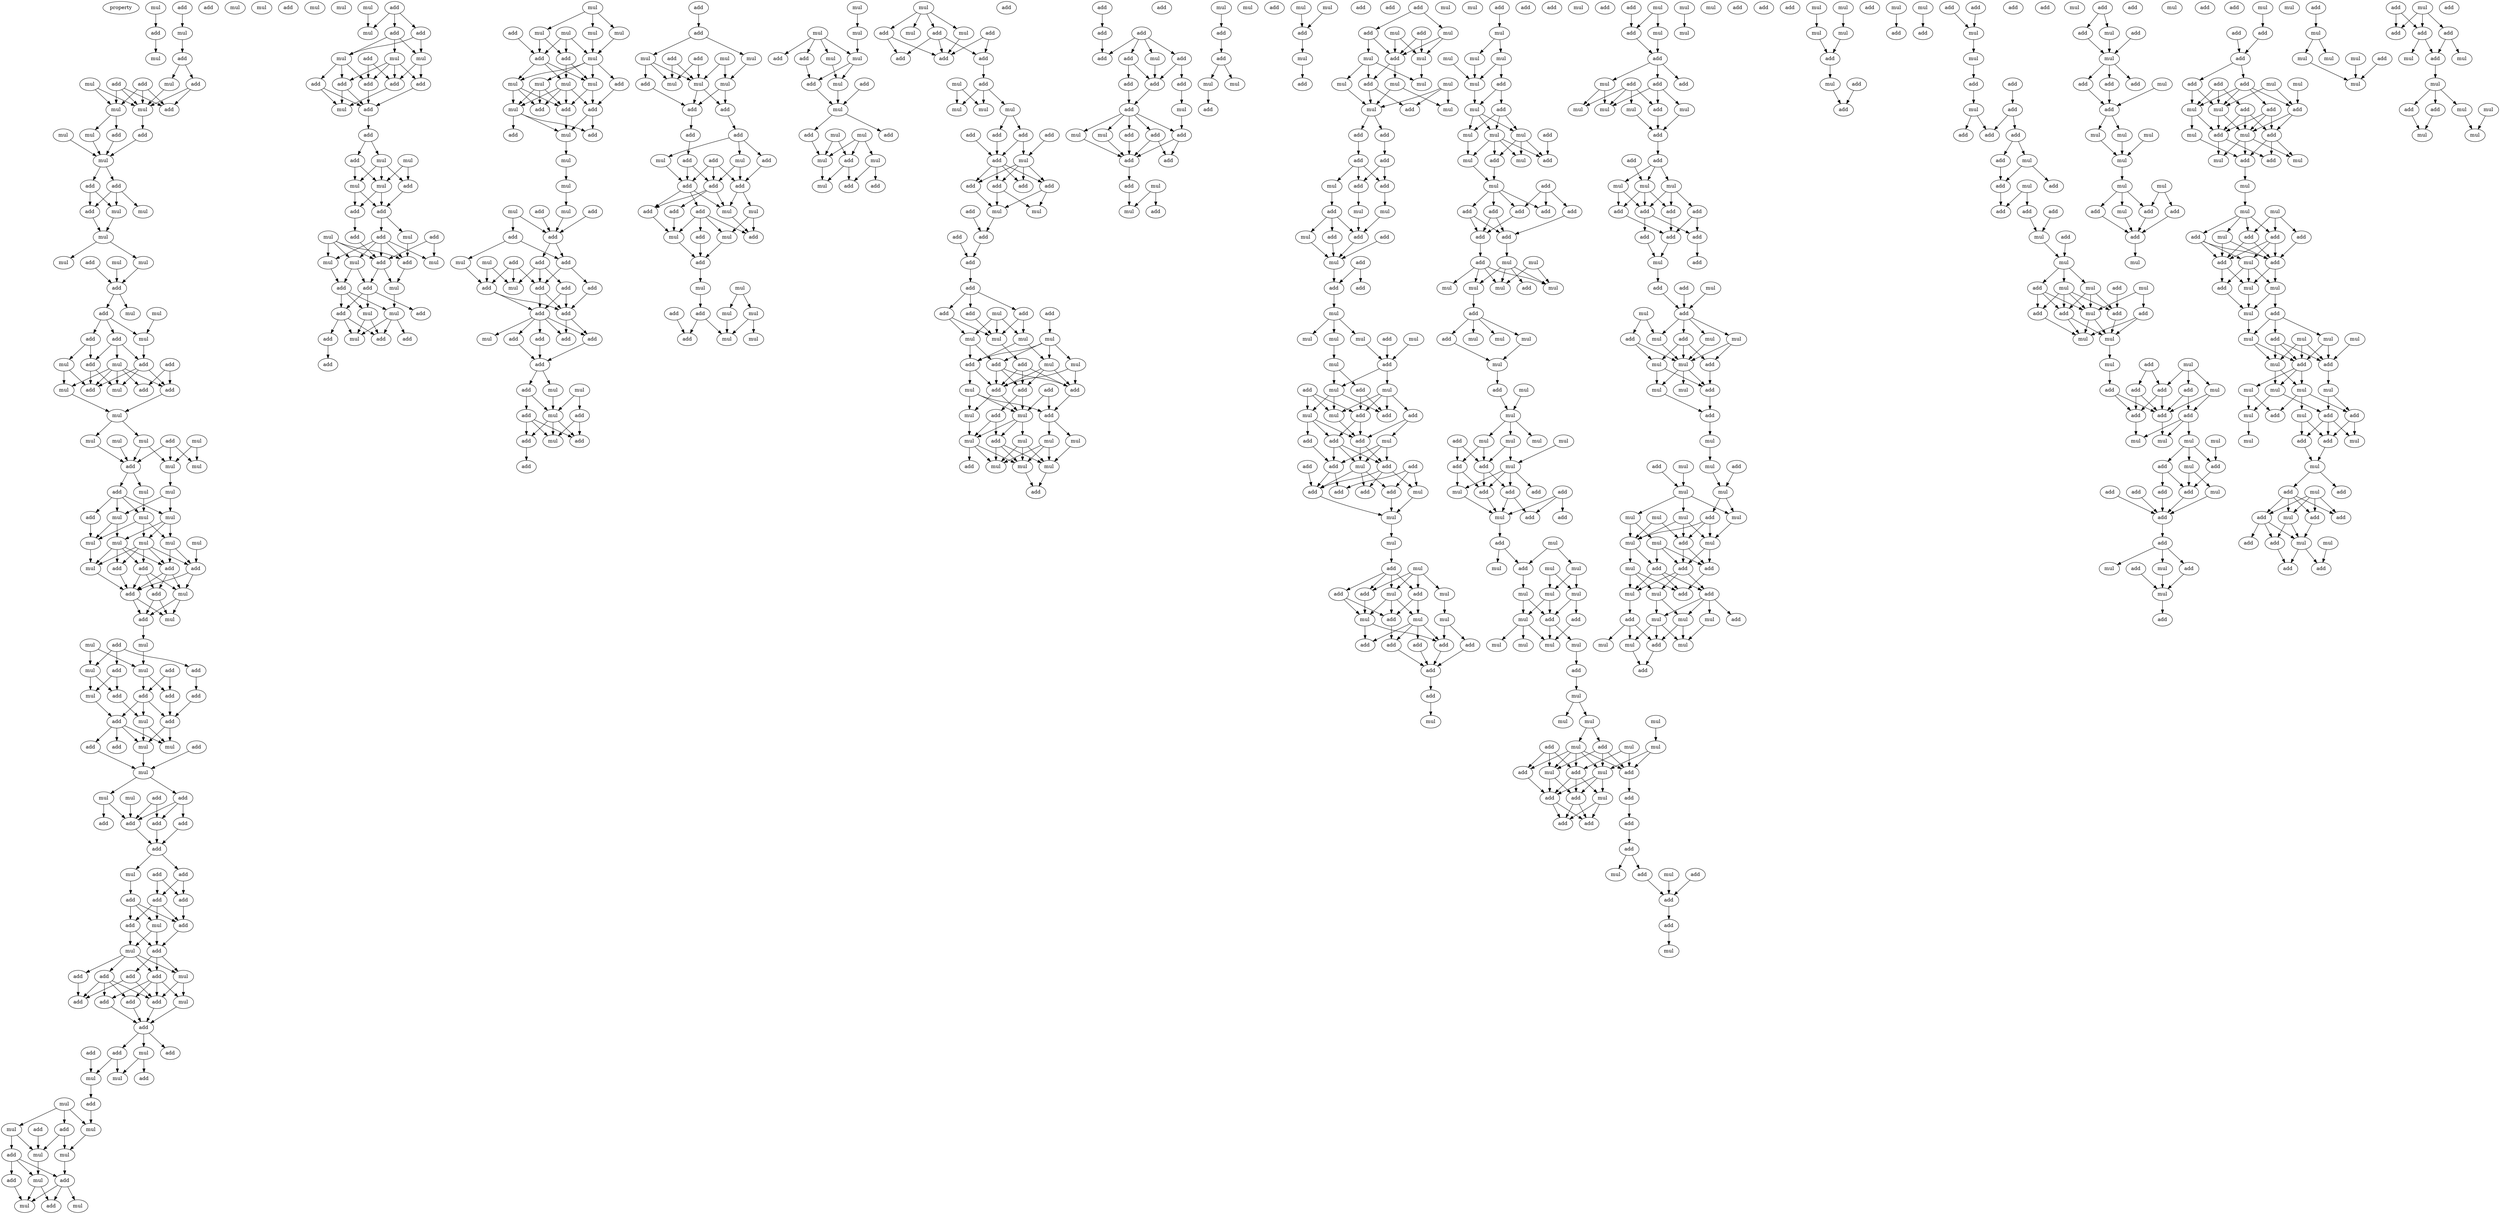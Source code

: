 digraph {
    node [fontcolor=black]
    property [mul=2,lf=1.4]
    0 [ label = mul ];
    1 [ label = add ];
    2 [ label = add ];
    3 [ label = add ];
    4 [ label = mul ];
    5 [ label = mul ];
    6 [ label = add ];
    7 [ label = mul ];
    8 [ label = add ];
    9 [ label = add ];
    10 [ label = mul ];
    11 [ label = add ];
    12 [ label = mul ];
    13 [ label = mul ];
    14 [ label = add ];
    15 [ label = mul ];
    16 [ label = mul ];
    17 [ label = mul ];
    18 [ label = add ];
    19 [ label = add ];
    20 [ label = mul ];
    21 [ label = add ];
    22 [ label = add ];
    23 [ label = mul ];
    24 [ label = mul ];
    25 [ label = add ];
    26 [ label = mul ];
    27 [ label = mul ];
    28 [ label = mul ];
    29 [ label = add ];
    30 [ label = add ];
    31 [ label = mul ];
    32 [ label = mul ];
    33 [ label = add ];
    34 [ label = mul ];
    35 [ label = mul ];
    36 [ label = add ];
    37 [ label = add ];
    38 [ label = mul ];
    39 [ label = add ];
    40 [ label = mul ];
    41 [ label = add ];
    42 [ label = add ];
    43 [ label = add ];
    44 [ label = mul ];
    45 [ label = mul ];
    46 [ label = add ];
    47 [ label = mul ];
    48 [ label = add ];
    49 [ label = add ];
    50 [ label = mul ];
    51 [ label = mul ];
    52 [ label = mul ];
    53 [ label = add ];
    54 [ label = mul ];
    55 [ label = mul ];
    56 [ label = mul ];
    57 [ label = mul ];
    58 [ label = add ];
    59 [ label = add ];
    60 [ label = mul ];
    61 [ label = mul ];
    62 [ label = mul ];
    63 [ label = mul ];
    64 [ label = add ];
    65 [ label = mul ];
    66 [ label = mul ];
    67 [ label = mul ];
    68 [ label = mul ];
    69 [ label = mul ];
    70 [ label = mul ];
    71 [ label = add ];
    72 [ label = add ];
    73 [ label = add ];
    74 [ label = mul ];
    75 [ label = add ];
    76 [ label = mul ];
    77 [ label = add ];
    78 [ label = add ];
    79 [ label = mul ];
    80 [ label = add ];
    81 [ label = mul ];
    82 [ label = mul ];
    83 [ label = add ];
    84 [ label = mul ];
    85 [ label = mul ];
    86 [ label = add ];
    87 [ label = add ];
    88 [ label = add ];
    89 [ label = add ];
    90 [ label = mul ];
    91 [ label = add ];
    92 [ label = add ];
    93 [ label = add ];
    94 [ label = add ];
    95 [ label = mul ];
    96 [ label = add ];
    97 [ label = add ];
    98 [ label = mul ];
    99 [ label = add ];
    100 [ label = add ];
    101 [ label = mul ];
    102 [ label = mul ];
    103 [ label = mul ];
    104 [ label = mul ];
    105 [ label = add ];
    106 [ label = add ];
    107 [ label = add ];
    108 [ label = add ];
    109 [ label = add ];
    110 [ label = add ];
    111 [ label = add ];
    112 [ label = mul ];
    113 [ label = add ];
    114 [ label = mul ];
    115 [ label = add ];
    116 [ label = add ];
    117 [ label = add ];
    118 [ label = add ];
    119 [ label = add ];
    120 [ label = mul ];
    121 [ label = add ];
    122 [ label = mul ];
    123 [ label = add ];
    124 [ label = add ];
    125 [ label = add ];
    126 [ label = add ];
    127 [ label = add ];
    128 [ label = mul ];
    129 [ label = add ];
    130 [ label = add ];
    131 [ label = mul ];
    132 [ label = add ];
    133 [ label = add ];
    134 [ label = add ];
    135 [ label = add ];
    136 [ label = add ];
    137 [ label = mul ];
    138 [ label = add ];
    139 [ label = mul ];
    140 [ label = add ];
    141 [ label = mul ];
    142 [ label = add ];
    143 [ label = mul ];
    144 [ label = mul ];
    145 [ label = add ];
    146 [ label = mul ];
    147 [ label = add ];
    148 [ label = mul ];
    149 [ label = add ];
    150 [ label = mul ];
    151 [ label = add ];
    152 [ label = add ];
    153 [ label = mul ];
    154 [ label = add ];
    155 [ label = mul ];
    156 [ label = mul ];
    157 [ label = mul ];
    158 [ label = mul ];
    159 [ label = add ];
    160 [ label = mul ];
    161 [ label = add ];
    162 [ label = add ];
    163 [ label = add ];
    164 [ label = mul ];
    165 [ label = mul ];
    166 [ label = mul ];
    167 [ label = add ];
    168 [ label = add ];
    169 [ label = add ];
    170 [ label = add ];
    171 [ label = add ];
    172 [ label = add ];
    173 [ label = mul ];
    174 [ label = add ];
    175 [ label = mul ];
    176 [ label = add ];
    177 [ label = mul ];
    178 [ label = mul ];
    179 [ label = add ];
    180 [ label = mul ];
    181 [ label = add ];
    182 [ label = add ];
    183 [ label = add ];
    184 [ label = add ];
    185 [ label = mul ];
    186 [ label = add ];
    187 [ label = mul ];
    188 [ label = add ];
    189 [ label = mul ];
    190 [ label = mul ];
    191 [ label = mul ];
    192 [ label = add ];
    193 [ label = add ];
    194 [ label = mul ];
    195 [ label = add ];
    196 [ label = mul ];
    197 [ label = mul ];
    198 [ label = add ];
    199 [ label = add ];
    200 [ label = add ];
    201 [ label = mul ];
    202 [ label = add ];
    203 [ label = add ];
    204 [ label = add ];
    205 [ label = mul ];
    206 [ label = mul ];
    207 [ label = mul ];
    208 [ label = mul ];
    209 [ label = add ];
    210 [ label = mul ];
    211 [ label = add ];
    212 [ label = add ];
    213 [ label = mul ];
    214 [ label = mul ];
    215 [ label = mul ];
    216 [ label = add ];
    217 [ label = mul ];
    218 [ label = mul ];
    219 [ label = mul ];
    220 [ label = add ];
    221 [ label = add ];
    222 [ label = add ];
    223 [ label = add ];
    224 [ label = mul ];
    225 [ label = add ];
    226 [ label = mul ];
    227 [ label = mul ];
    228 [ label = mul ];
    229 [ label = add ];
    230 [ label = add ];
    231 [ label = mul ];
    232 [ label = add ];
    233 [ label = add ];
    234 [ label = add ];
    235 [ label = add ];
    236 [ label = add ];
    237 [ label = mul ];
    238 [ label = mul ];
    239 [ label = add ];
    240 [ label = mul ];
    241 [ label = add ];
    242 [ label = add ];
    243 [ label = add ];
    244 [ label = add ];
    245 [ label = add ];
    246 [ label = add ];
    247 [ label = add ];
    248 [ label = add ];
    249 [ label = add ];
    250 [ label = mul ];
    251 [ label = add ];
    252 [ label = add ];
    253 [ label = mul ];
    254 [ label = mul ];
    255 [ label = add ];
    256 [ label = mul ];
    257 [ label = add ];
    258 [ label = add ];
    259 [ label = add ];
    260 [ label = mul ];
    261 [ label = add ];
    262 [ label = add ];
    263 [ label = add ];
    264 [ label = add ];
    265 [ label = mul ];
    266 [ label = add ];
    267 [ label = mul ];
    268 [ label = mul ];
    269 [ label = mul ];
    270 [ label = mul ];
    271 [ label = mul ];
    272 [ label = add ];
    273 [ label = add ];
    274 [ label = add ];
    275 [ label = add ];
    276 [ label = add ];
    277 [ label = add ];
    278 [ label = mul ];
    279 [ label = add ];
    280 [ label = add ];
    281 [ label = mul ];
    282 [ label = add ];
    283 [ label = add ];
    284 [ label = add ];
    285 [ label = add ];
    286 [ label = add ];
    287 [ label = mul ];
    288 [ label = add ];
    289 [ label = mul ];
    290 [ label = mul ];
    291 [ label = mul ];
    292 [ label = add ];
    293 [ label = add ];
    294 [ label = add ];
    295 [ label = mul ];
    296 [ label = mul ];
    297 [ label = mul ];
    298 [ label = add ];
    299 [ label = add ];
    300 [ label = mul ];
    301 [ label = add ];
    302 [ label = mul ];
    303 [ label = mul ];
    304 [ label = mul ];
    305 [ label = mul ];
    306 [ label = mul ];
    307 [ label = add ];
    308 [ label = mul ];
    309 [ label = mul ];
    310 [ label = add ];
    311 [ label = mul ];
    312 [ label = add ];
    313 [ label = add ];
    314 [ label = mul ];
    315 [ label = add ];
    316 [ label = mul ];
    317 [ label = add ];
    318 [ label = mul ];
    319 [ label = mul ];
    320 [ label = mul ];
    321 [ label = add ];
    322 [ label = mul ];
    323 [ label = add ];
    324 [ label = add ];
    325 [ label = mul ];
    326 [ label = mul ];
    327 [ label = add ];
    328 [ label = add ];
    329 [ label = add ];
    330 [ label = mul ];
    331 [ label = add ];
    332 [ label = add ];
    333 [ label = add ];
    334 [ label = add ];
    335 [ label = mul ];
    336 [ label = mul ];
    337 [ label = mul ];
    338 [ label = mul ];
    339 [ label = add ];
    340 [ label = add ];
    341 [ label = add ];
    342 [ label = add ];
    343 [ label = add ];
    344 [ label = mul ];
    345 [ label = add ];
    346 [ label = add ];
    347 [ label = add ];
    348 [ label = add ];
    349 [ label = add ];
    350 [ label = mul ];
    351 [ label = add ];
    352 [ label = mul ];
    353 [ label = add ];
    354 [ label = add ];
    355 [ label = add ];
    356 [ label = add ];
    357 [ label = add ];
    358 [ label = add ];
    359 [ label = add ];
    360 [ label = add ];
    361 [ label = mul ];
    362 [ label = mul ];
    363 [ label = mul ];
    364 [ label = mul ];
    365 [ label = mul ];
    366 [ label = add ];
    367 [ label = mul ];
    368 [ label = mul ];
    369 [ label = add ];
    370 [ label = add ];
    371 [ label = add ];
    372 [ label = add ];
    373 [ label = add ];
    374 [ label = mul ];
    375 [ label = add ];
    376 [ label = add ];
    377 [ label = mul ];
    378 [ label = add ];
    379 [ label = mul ];
    380 [ label = mul ];
    381 [ label = add ];
    382 [ label = mul ];
    383 [ label = mul ];
    384 [ label = mul ];
    385 [ label = add ];
    386 [ label = mul ];
    387 [ label = mul ];
    388 [ label = mul ];
    389 [ label = add ];
    390 [ label = add ];
    391 [ label = add ];
    392 [ label = add ];
    393 [ label = mul ];
    394 [ label = add ];
    395 [ label = add ];
    396 [ label = add ];
    397 [ label = add ];
    398 [ label = add ];
    399 [ label = add ];
    400 [ label = mul ];
    401 [ label = add ];
    402 [ label = mul ];
    403 [ label = mul ];
    404 [ label = add ];
    405 [ label = add ];
    406 [ label = add ];
    407 [ label = add ];
    408 [ label = add ];
    409 [ label = mul ];
    410 [ label = add ];
    411 [ label = add ];
    412 [ label = add ];
    413 [ label = mul ];
    414 [ label = mul ];
    415 [ label = mul ];
    416 [ label = add ];
    417 [ label = add ];
    418 [ label = mul ];
    419 [ label = mul ];
    420 [ label = add ];
    421 [ label = add ];
    422 [ label = mul ];
    423 [ label = add ];
    424 [ label = mul ];
    425 [ label = add ];
    426 [ label = add ];
    427 [ label = mul ];
    428 [ label = add ];
    429 [ label = add ];
    430 [ label = mul ];
    431 [ label = add ];
    432 [ label = mul ];
    433 [ label = add ];
    434 [ label = mul ];
    435 [ label = mul ];
    436 [ label = add ];
    437 [ label = mul ];
    438 [ label = add ];
    439 [ label = mul ];
    440 [ label = mul ];
    441 [ label = mul ];
    442 [ label = mul ];
    443 [ label = add ];
    444 [ label = mul ];
    445 [ label = mul ];
    446 [ label = add ];
    447 [ label = add ];
    448 [ label = add ];
    449 [ label = add ];
    450 [ label = mul ];
    451 [ label = mul ];
    452 [ label = add ];
    453 [ label = add ];
    454 [ label = add ];
    455 [ label = mul ];
    456 [ label = mul ];
    457 [ label = add ];
    458 [ label = add ];
    459 [ label = mul ];
    460 [ label = add ];
    461 [ label = mul ];
    462 [ label = add ];
    463 [ label = add ];
    464 [ label = add ];
    465 [ label = mul ];
    466 [ label = mul ];
    467 [ label = mul ];
    468 [ label = mul ];
    469 [ label = add ];
    470 [ label = mul ];
    471 [ label = mul ];
    472 [ label = add ];
    473 [ label = mul ];
    474 [ label = add ];
    475 [ label = mul ];
    476 [ label = add ];
    477 [ label = mul ];
    478 [ label = add ];
    479 [ label = add ];
    480 [ label = add ];
    481 [ label = mul ];
    482 [ label = mul ];
    483 [ label = add ];
    484 [ label = add ];
    485 [ label = add ];
    486 [ label = add ];
    487 [ label = add ];
    488 [ label = mul ];
    489 [ label = add ];
    490 [ label = add ];
    491 [ label = add ];
    492 [ label = mul ];
    493 [ label = add ];
    494 [ label = add ];
    495 [ label = add ];
    496 [ label = mul ];
    497 [ label = mul ];
    498 [ label = mul ];
    499 [ label = add ];
    500 [ label = add ];
    501 [ label = mul ];
    502 [ label = add ];
    503 [ label = mul ];
    504 [ label = add ];
    505 [ label = mul ];
    506 [ label = mul ];
    507 [ label = mul ];
    508 [ label = add ];
    509 [ label = add ];
    510 [ label = add ];
    511 [ label = add ];
    512 [ label = add ];
    513 [ label = add ];
    514 [ label = add ];
    515 [ label = add ];
    516 [ label = add ];
    517 [ label = mul ];
    518 [ label = mul ];
    519 [ label = add ];
    520 [ label = mul ];
    521 [ label = mul ];
    522 [ label = mul ];
    523 [ label = mul ];
    524 [ label = add ];
    525 [ label = mul ];
    526 [ label = add ];
    527 [ label = mul ];
    528 [ label = add ];
    529 [ label = mul ];
    530 [ label = mul ];
    531 [ label = add ];
    532 [ label = mul ];
    533 [ label = add ];
    534 [ label = add ];
    535 [ label = mul ];
    536 [ label = mul ];
    537 [ label = add ];
    538 [ label = add ];
    539 [ label = add ];
    540 [ label = add ];
    541 [ label = add ];
    542 [ label = add ];
    543 [ label = add ];
    544 [ label = add ];
    545 [ label = mul ];
    546 [ label = add ];
    547 [ label = mul ];
    548 [ label = add ];
    549 [ label = mul ];
    550 [ label = mul ];
    551 [ label = mul ];
    552 [ label = mul ];
    553 [ label = add ];
    554 [ label = add ];
    555 [ label = mul ];
    556 [ label = mul ];
    557 [ label = mul ];
    558 [ label = mul ];
    559 [ label = mul ];
    560 [ label = add ];
    561 [ label = mul ];
    562 [ label = add ];
    563 [ label = mul ];
    564 [ label = add ];
    565 [ label = mul ];
    566 [ label = mul ];
    567 [ label = mul ];
    568 [ label = mul ];
    569 [ label = add ];
    570 [ label = mul ];
    571 [ label = add ];
    572 [ label = add ];
    573 [ label = add ];
    574 [ label = add ];
    575 [ label = mul ];
    576 [ label = add ];
    577 [ label = add ];
    578 [ label = add ];
    579 [ label = mul ];
    580 [ label = mul ];
    581 [ label = add ];
    582 [ label = add ];
    583 [ label = mul ];
    584 [ label = mul ];
    585 [ label = mul ];
    586 [ label = mul ];
    587 [ label = mul ];
    588 [ label = mul ];
    589 [ label = add ];
    590 [ label = mul ];
    591 [ label = add ];
    592 [ label = mul ];
    593 [ label = mul ];
    594 [ label = mul ];
    595 [ label = mul ];
    596 [ label = add ];
    597 [ label = mul ];
    598 [ label = mul ];
    599 [ label = mul ];
    600 [ label = mul ];
    601 [ label = add ];
    602 [ label = mul ];
    603 [ label = mul ];
    604 [ label = add ];
    605 [ label = mul ];
    606 [ label = add ];
    607 [ label = add ];
    608 [ label = mul ];
    609 [ label = mul ];
    610 [ label = add ];
    611 [ label = add ];
    612 [ label = add ];
    613 [ label = add ];
    614 [ label = mul ];
    615 [ label = add ];
    616 [ label = add ];
    617 [ label = add ];
    618 [ label = add ];
    619 [ label = mul ];
    620 [ label = mul ];
    621 [ label = add ];
    622 [ label = add ];
    623 [ label = add ];
    624 [ label = add ];
    625 [ label = add ];
    626 [ label = mul ];
    627 [ label = mul ];
    628 [ label = mul ];
    629 [ label = mul ];
    630 [ label = add ];
    631 [ label = mul ];
    632 [ label = mul ];
    633 [ label = add ];
    634 [ label = mul ];
    635 [ label = add ];
    636 [ label = add ];
    637 [ label = add ];
    638 [ label = mul ];
    639 [ label = mul ];
    640 [ label = mul ];
    641 [ label = add ];
    642 [ label = mul ];
    643 [ label = add ];
    644 [ label = add ];
    645 [ label = add ];
    646 [ label = add ];
    647 [ label = mul ];
    648 [ label = mul ];
    649 [ label = mul ];
    650 [ label = add ];
    651 [ label = add ];
    652 [ label = add ];
    653 [ label = add ];
    654 [ label = add ];
    655 [ label = add ];
    656 [ label = add ];
    657 [ label = add ];
    658 [ label = add ];
    659 [ label = mul ];
    660 [ label = add ];
    661 [ label = add ];
    662 [ label = mul ];
    663 [ label = add ];
    664 [ label = mul ];
    665 [ label = mul ];
    666 [ label = mul ];
    667 [ label = add ];
    668 [ label = mul ];
    669 [ label = add ];
    670 [ label = mul ];
    671 [ label = add ];
    672 [ label = mul ];
    673 [ label = add ];
    674 [ label = mul ];
    675 [ label = mul ];
    676 [ label = add ];
    677 [ label = mul ];
    678 [ label = add ];
    679 [ label = mul ];
    680 [ label = add ];
    681 [ label = add ];
    682 [ label = mul ];
    683 [ label = mul ];
    684 [ label = mul ];
    685 [ label = mul ];
    686 [ label = mul ];
    687 [ label = add ];
    688 [ label = mul ];
    689 [ label = mul ];
    690 [ label = mul ];
    691 [ label = mul ];
    692 [ label = mul ];
    693 [ label = add ];
    694 [ label = mul ];
    695 [ label = add ];
    696 [ label = add ];
    697 [ label = add ];
    698 [ label = add ];
    699 [ label = mul ];
    700 [ label = add ];
    701 [ label = mul ];
    702 [ label = mul ];
    703 [ label = mul ];
    704 [ label = mul ];
    705 [ label = add ];
    706 [ label = add ];
    707 [ label = mul ];
    708 [ label = add ];
    709 [ label = mul ];
    710 [ label = mul ];
    711 [ label = add ];
    712 [ label = mul ];
    713 [ label = mul ];
    714 [ label = mul ];
    715 [ label = add ];
    716 [ label = mul ];
    717 [ label = add ];
    718 [ label = mul ];
    719 [ label = mul ];
    720 [ label = add ];
    721 [ label = add ];
    722 [ label = add ];
    723 [ label = mul ];
    724 [ label = add ];
    725 [ label = add ];
    726 [ label = add ];
    727 [ label = mul ];
    728 [ label = mul ];
    729 [ label = add ];
    730 [ label = add ];
    731 [ label = mul ];
    732 [ label = add ];
    733 [ label = add ];
    734 [ label = add ];
    735 [ label = add ];
    736 [ label = add ];
    737 [ label = add ];
    738 [ label = mul ];
    739 [ label = add ];
    740 [ label = mul ];
    741 [ label = add ];
    742 [ label = add ];
    743 [ label = add ];
    744 [ label = add ];
    745 [ label = mul ];
    746 [ label = add ];
    747 [ label = mul ];
    748 [ label = add ];
    749 [ label = add ];
    750 [ label = mul ];
    751 [ label = mul ];
    752 [ label = mul ];
    753 [ label = add ];
    754 [ label = add ];
    755 [ label = mul ];
    756 [ label = add ];
    757 [ label = add ];
    758 [ label = mul ];
    759 [ label = mul ];
    760 [ label = mul ];
    761 [ label = add ];
    762 [ label = mul ];
    763 [ label = add ];
    764 [ label = add ];
    765 [ label = mul ];
    766 [ label = add ];
    767 [ label = add ];
    768 [ label = add ];
    769 [ label = add ];
    770 [ label = add ];
    771 [ label = mul ];
    772 [ label = mul ];
    773 [ label = mul ];
    774 [ label = add ];
    775 [ label = mul ];
    776 [ label = add ];
    777 [ label = mul ];
    778 [ label = add ];
    779 [ label = add ];
    780 [ label = add ];
    781 [ label = add ];
    782 [ label = mul ];
    783 [ label = add ];
    784 [ label = add ];
    785 [ label = add ];
    786 [ label = mul ];
    787 [ label = add ];
    788 [ label = add ];
    789 [ label = mul ];
    790 [ label = mul ];
    791 [ label = mul ];
    792 [ label = add ];
    793 [ label = add ];
    794 [ label = add ];
    795 [ label = mul ];
    796 [ label = add ];
    797 [ label = mul ];
    798 [ label = add ];
    799 [ label = mul ];
    800 [ label = add ];
    801 [ label = add ];
    802 [ label = add ];
    803 [ label = mul ];
    804 [ label = mul ];
    805 [ label = mul ];
    806 [ label = mul ];
    807 [ label = mul ];
    808 [ label = mul ];
    809 [ label = add ];
    810 [ label = add ];
    811 [ label = add ];
    812 [ label = mul ];
    813 [ label = add ];
    814 [ label = add ];
    815 [ label = mul ];
    816 [ label = mul ];
    817 [ label = add ];
    818 [ label = add ];
    819 [ label = mul ];
    820 [ label = add ];
    821 [ label = mul ];
    822 [ label = add ];
    823 [ label = add ];
    824 [ label = add ];
    825 [ label = mul ];
    826 [ label = add ];
    827 [ label = mul ];
    828 [ label = add ];
    829 [ label = add ];
    830 [ label = mul ];
    831 [ label = mul ];
    832 [ label = add ];
    833 [ label = add ];
    834 [ label = mul ];
    835 [ label = add ];
    836 [ label = add ];
    837 [ label = mul ];
    838 [ label = mul ];
    839 [ label = add ];
    840 [ label = add ];
    841 [ label = mul ];
    842 [ label = mul ];
    843 [ label = mul ];
    844 [ label = mul ];
    845 [ label = mul ];
    846 [ label = add ];
    847 [ label = add ];
    848 [ label = add ];
    849 [ label = add ];
    850 [ label = add ];
    851 [ label = mul ];
    852 [ label = add ];
    853 [ label = mul ];
    854 [ label = add ];
    855 [ label = mul ];
    856 [ label = add ];
    857 [ label = mul ];
    858 [ label = mul ];
    859 [ label = mul ];
    860 [ label = add ];
    861 [ label = mul ];
    862 [ label = mul ];
    863 [ label = add ];
    864 [ label = add ];
    865 [ label = mul ];
    866 [ label = mul ];
    867 [ label = mul ];
    868 [ label = mul ];
    869 [ label = mul ];
    870 [ label = mul ];
    871 [ label = add ];
    872 [ label = mul ];
    873 [ label = add ];
    874 [ label = add ];
    875 [ label = add ];
    876 [ label = mul ];
    877 [ label = mul ];
    878 [ label = add ];
    879 [ label = mul ];
    880 [ label = add ];
    881 [ label = add ];
    882 [ label = mul ];
    883 [ label = add ];
    884 [ label = add ];
    885 [ label = add ];
    886 [ label = mul ];
    887 [ label = mul ];
    888 [ label = add ];
    889 [ label = add ];
    890 [ label = mul ];
    891 [ label = add ];
    892 [ label = add ];
    893 [ label = add ];
    894 [ label = mul ];
    895 [ label = mul ];
    896 [ label = mul ];
    897 [ label = mul ];
    898 [ label = add ];
    899 [ label = mul ];
    900 [ label = add ];
    901 [ label = mul ];
    902 [ label = add ];
    903 [ label = add ];
    904 [ label = add ];
    905 [ label = add ];
    906 [ label = add ];
    907 [ label = mul ];
    908 [ label = mul ];
    909 [ label = mul ];
    910 [ label = mul ];
    911 [ label = add ];
    912 [ label = add ];
    913 [ label = mul ];
    914 [ label = mul ];
    915 [ label = mul ];
    0 -> 2 [ name = 0 ];
    1 -> 4 [ name = 1 ];
    2 -> 5 [ name = 2 ];
    4 -> 6 [ name = 3 ];
    6 -> 7 [ name = 4 ];
    6 -> 8 [ name = 5 ];
    7 -> 13 [ name = 6 ];
    8 -> 13 [ name = 7 ];
    8 -> 14 [ name = 8 ];
    9 -> 12 [ name = 9 ];
    9 -> 13 [ name = 10 ];
    9 -> 14 [ name = 11 ];
    10 -> 12 [ name = 12 ];
    10 -> 13 [ name = 13 ];
    11 -> 12 [ name = 14 ];
    11 -> 13 [ name = 15 ];
    11 -> 14 [ name = 16 ];
    12 -> 16 [ name = 17 ];
    12 -> 19 [ name = 18 ];
    13 -> 18 [ name = 19 ];
    15 -> 20 [ name = 20 ];
    16 -> 20 [ name = 21 ];
    18 -> 20 [ name = 22 ];
    19 -> 20 [ name = 23 ];
    20 -> 21 [ name = 24 ];
    20 -> 22 [ name = 25 ];
    21 -> 24 [ name = 26 ];
    21 -> 25 [ name = 27 ];
    21 -> 26 [ name = 28 ];
    22 -> 24 [ name = 29 ];
    22 -> 25 [ name = 30 ];
    24 -> 27 [ name = 31 ];
    25 -> 27 [ name = 32 ];
    27 -> 28 [ name = 33 ];
    27 -> 32 [ name = 34 ];
    30 -> 33 [ name = 35 ];
    31 -> 33 [ name = 36 ];
    32 -> 33 [ name = 37 ];
    33 -> 35 [ name = 38 ];
    33 -> 36 [ name = 39 ];
    34 -> 38 [ name = 40 ];
    36 -> 37 [ name = 41 ];
    36 -> 38 [ name = 42 ];
    36 -> 39 [ name = 43 ];
    37 -> 40 [ name = 44 ];
    37 -> 43 [ name = 45 ];
    38 -> 41 [ name = 46 ];
    39 -> 41 [ name = 47 ];
    39 -> 43 [ name = 48 ];
    39 -> 44 [ name = 49 ];
    40 -> 45 [ name = 50 ];
    40 -> 46 [ name = 51 ];
    41 -> 46 [ name = 52 ];
    41 -> 47 [ name = 53 ];
    41 -> 48 [ name = 54 ];
    42 -> 48 [ name = 55 ];
    42 -> 49 [ name = 56 ];
    43 -> 46 [ name = 57 ];
    43 -> 47 [ name = 58 ];
    44 -> 45 [ name = 59 ];
    44 -> 46 [ name = 60 ];
    44 -> 47 [ name = 61 ];
    44 -> 48 [ name = 62 ];
    44 -> 49 [ name = 63 ];
    45 -> 50 [ name = 64 ];
    48 -> 50 [ name = 65 ];
    50 -> 51 [ name = 66 ];
    50 -> 54 [ name = 67 ];
    51 -> 58 [ name = 68 ];
    52 -> 56 [ name = 69 ];
    52 -> 57 [ name = 70 ];
    53 -> 56 [ name = 71 ];
    53 -> 57 [ name = 72 ];
    53 -> 58 [ name = 73 ];
    54 -> 57 [ name = 74 ];
    54 -> 58 [ name = 75 ];
    55 -> 58 [ name = 76 ];
    57 -> 61 [ name = 77 ];
    58 -> 59 [ name = 78 ];
    58 -> 60 [ name = 79 ];
    59 -> 62 [ name = 80 ];
    59 -> 63 [ name = 81 ];
    59 -> 64 [ name = 82 ];
    59 -> 65 [ name = 83 ];
    60 -> 63 [ name = 84 ];
    61 -> 62 [ name = 85 ];
    61 -> 65 [ name = 86 ];
    62 -> 66 [ name = 87 ];
    62 -> 69 [ name = 88 ];
    63 -> 66 [ name = 89 ];
    63 -> 68 [ name = 90 ];
    63 -> 70 [ name = 91 ];
    64 -> 66 [ name = 92 ];
    65 -> 68 [ name = 93 ];
    65 -> 69 [ name = 94 ];
    65 -> 70 [ name = 95 ];
    66 -> 74 [ name = 96 ];
    67 -> 75 [ name = 97 ];
    68 -> 71 [ name = 98 ];
    68 -> 72 [ name = 99 ];
    68 -> 73 [ name = 100 ];
    68 -> 74 [ name = 101 ];
    68 -> 75 [ name = 102 ];
    69 -> 71 [ name = 103 ];
    69 -> 72 [ name = 104 ];
    69 -> 73 [ name = 105 ];
    69 -> 74 [ name = 106 ];
    70 -> 73 [ name = 107 ];
    70 -> 75 [ name = 108 ];
    71 -> 76 [ name = 109 ];
    71 -> 77 [ name = 110 ];
    71 -> 78 [ name = 111 ];
    72 -> 77 [ name = 112 ];
    73 -> 76 [ name = 113 ];
    73 -> 77 [ name = 114 ];
    73 -> 78 [ name = 115 ];
    74 -> 77 [ name = 116 ];
    75 -> 76 [ name = 117 ];
    75 -> 77 [ name = 118 ];
    76 -> 79 [ name = 119 ];
    76 -> 80 [ name = 120 ];
    77 -> 79 [ name = 121 ];
    77 -> 80 [ name = 122 ];
    78 -> 79 [ name = 123 ];
    78 -> 80 [ name = 124 ];
    80 -> 82 [ name = 125 ];
    81 -> 84 [ name = 126 ];
    81 -> 85 [ name = 127 ];
    82 -> 85 [ name = 128 ];
    83 -> 84 [ name = 129 ];
    83 -> 86 [ name = 130 ];
    83 -> 88 [ name = 131 ];
    84 -> 89 [ name = 132 ];
    84 -> 90 [ name = 133 ];
    85 -> 92 [ name = 134 ];
    85 -> 93 [ name = 135 ];
    86 -> 91 [ name = 136 ];
    87 -> 92 [ name = 137 ];
    87 -> 93 [ name = 138 ];
    88 -> 89 [ name = 139 ];
    88 -> 90 [ name = 140 ];
    89 -> 95 [ name = 141 ];
    90 -> 94 [ name = 142 ];
    91 -> 96 [ name = 143 ];
    92 -> 94 [ name = 144 ];
    92 -> 95 [ name = 145 ];
    92 -> 96 [ name = 146 ];
    93 -> 96 [ name = 147 ];
    94 -> 97 [ name = 148 ];
    94 -> 98 [ name = 149 ];
    94 -> 99 [ name = 150 ];
    94 -> 101 [ name = 151 ];
    95 -> 98 [ name = 152 ];
    95 -> 101 [ name = 153 ];
    96 -> 98 [ name = 154 ];
    96 -> 101 [ name = 155 ];
    97 -> 102 [ name = 156 ];
    100 -> 102 [ name = 157 ];
    101 -> 102 [ name = 158 ];
    102 -> 104 [ name = 159 ];
    102 -> 106 [ name = 160 ];
    103 -> 109 [ name = 161 ];
    104 -> 107 [ name = 162 ];
    104 -> 109 [ name = 163 ];
    105 -> 109 [ name = 164 ];
    105 -> 110 [ name = 165 ];
    106 -> 108 [ name = 166 ];
    106 -> 109 [ name = 167 ];
    106 -> 110 [ name = 168 ];
    108 -> 111 [ name = 169 ];
    109 -> 111 [ name = 170 ];
    110 -> 111 [ name = 171 ];
    111 -> 112 [ name = 172 ];
    111 -> 113 [ name = 173 ];
    112 -> 118 [ name = 174 ];
    113 -> 116 [ name = 175 ];
    113 -> 117 [ name = 176 ];
    115 -> 116 [ name = 177 ];
    115 -> 117 [ name = 178 ];
    116 -> 119 [ name = 179 ];
    117 -> 119 [ name = 180 ];
    117 -> 120 [ name = 181 ];
    117 -> 121 [ name = 182 ];
    118 -> 119 [ name = 183 ];
    118 -> 120 [ name = 184 ];
    118 -> 121 [ name = 185 ];
    119 -> 123 [ name = 186 ];
    120 -> 122 [ name = 187 ];
    120 -> 123 [ name = 188 ];
    121 -> 122 [ name = 189 ];
    121 -> 123 [ name = 190 ];
    122 -> 125 [ name = 191 ];
    122 -> 126 [ name = 192 ];
    122 -> 127 [ name = 193 ];
    122 -> 128 [ name = 194 ];
    123 -> 124 [ name = 195 ];
    123 -> 125 [ name = 196 ];
    123 -> 128 [ name = 197 ];
    124 -> 129 [ name = 198 ];
    124 -> 132 [ name = 199 ];
    125 -> 130 [ name = 200 ];
    125 -> 131 [ name = 201 ];
    125 -> 132 [ name = 202 ];
    125 -> 133 [ name = 203 ];
    126 -> 129 [ name = 204 ];
    127 -> 129 [ name = 205 ];
    127 -> 130 [ name = 206 ];
    127 -> 132 [ name = 207 ];
    127 -> 133 [ name = 208 ];
    128 -> 131 [ name = 209 ];
    128 -> 132 [ name = 210 ];
    130 -> 134 [ name = 211 ];
    131 -> 134 [ name = 212 ];
    132 -> 134 [ name = 213 ];
    133 -> 134 [ name = 214 ];
    134 -> 136 [ name = 215 ];
    134 -> 137 [ name = 216 ];
    134 -> 138 [ name = 217 ];
    135 -> 139 [ name = 218 ];
    136 -> 139 [ name = 219 ];
    136 -> 141 [ name = 220 ];
    137 -> 140 [ name = 221 ];
    137 -> 141 [ name = 222 ];
    139 -> 142 [ name = 223 ];
    142 -> 144 [ name = 224 ];
    143 -> 144 [ name = 225 ];
    143 -> 145 [ name = 226 ];
    143 -> 146 [ name = 227 ];
    144 -> 150 [ name = 228 ];
    145 -> 148 [ name = 229 ];
    145 -> 150 [ name = 230 ];
    146 -> 148 [ name = 231 ];
    146 -> 149 [ name = 232 ];
    147 -> 148 [ name = 233 ];
    148 -> 153 [ name = 234 ];
    149 -> 151 [ name = 235 ];
    149 -> 152 [ name = 236 ];
    149 -> 153 [ name = 237 ];
    150 -> 151 [ name = 238 ];
    151 -> 154 [ name = 239 ];
    151 -> 155 [ name = 240 ];
    151 -> 156 [ name = 241 ];
    152 -> 155 [ name = 242 ];
    153 -> 154 [ name = 243 ];
    153 -> 155 [ name = 244 ];
    158 -> 160 [ name = 245 ];
    159 -> 160 [ name = 246 ];
    159 -> 161 [ name = 247 ];
    159 -> 162 [ name = 248 ];
    161 -> 164 [ name = 249 ];
    161 -> 165 [ name = 250 ];
    161 -> 166 [ name = 251 ];
    162 -> 165 [ name = 252 ];
    162 -> 166 [ name = 253 ];
    163 -> 167 [ name = 254 ];
    163 -> 168 [ name = 255 ];
    164 -> 167 [ name = 256 ];
    164 -> 168 [ name = 257 ];
    164 -> 170 [ name = 258 ];
    164 -> 171 [ name = 259 ];
    165 -> 168 [ name = 260 ];
    165 -> 171 [ name = 261 ];
    166 -> 167 [ name = 262 ];
    166 -> 169 [ name = 263 ];
    166 -> 170 [ name = 264 ];
    167 -> 172 [ name = 265 ];
    168 -> 173 [ name = 266 ];
    169 -> 172 [ name = 267 ];
    169 -> 173 [ name = 268 ];
    170 -> 172 [ name = 269 ];
    170 -> 173 [ name = 270 ];
    171 -> 172 [ name = 271 ];
    172 -> 174 [ name = 272 ];
    174 -> 176 [ name = 273 ];
    174 -> 177 [ name = 274 ];
    175 -> 179 [ name = 275 ];
    175 -> 180 [ name = 276 ];
    176 -> 178 [ name = 277 ];
    176 -> 180 [ name = 278 ];
    177 -> 178 [ name = 279 ];
    177 -> 179 [ name = 280 ];
    177 -> 180 [ name = 281 ];
    178 -> 181 [ name = 282 ];
    178 -> 182 [ name = 283 ];
    179 -> 182 [ name = 284 ];
    180 -> 181 [ name = 285 ];
    180 -> 182 [ name = 286 ];
    181 -> 183 [ name = 287 ];
    182 -> 186 [ name = 288 ];
    182 -> 187 [ name = 289 ];
    183 -> 192 [ name = 290 ];
    184 -> 191 [ name = 291 ];
    184 -> 192 [ name = 292 ];
    185 -> 188 [ name = 293 ];
    185 -> 189 [ name = 294 ];
    185 -> 190 [ name = 295 ];
    185 -> 192 [ name = 296 ];
    186 -> 188 [ name = 297 ];
    186 -> 189 [ name = 298 ];
    186 -> 190 [ name = 299 ];
    186 -> 191 [ name = 300 ];
    186 -> 192 [ name = 301 ];
    187 -> 188 [ name = 302 ];
    188 -> 194 [ name = 303 ];
    189 -> 193 [ name = 304 ];
    189 -> 195 [ name = 305 ];
    190 -> 195 [ name = 306 ];
    192 -> 193 [ name = 307 ];
    192 -> 194 [ name = 308 ];
    193 -> 196 [ name = 309 ];
    193 -> 198 [ name = 310 ];
    193 -> 199 [ name = 311 ];
    194 -> 197 [ name = 312 ];
    195 -> 196 [ name = 313 ];
    195 -> 197 [ name = 314 ];
    195 -> 199 [ name = 315 ];
    196 -> 201 [ name = 316 ];
    196 -> 202 [ name = 317 ];
    197 -> 201 [ name = 318 ];
    197 -> 202 [ name = 319 ];
    197 -> 203 [ name = 320 ];
    199 -> 200 [ name = 321 ];
    199 -> 201 [ name = 322 ];
    199 -> 202 [ name = 323 ];
    200 -> 204 [ name = 324 ];
    205 -> 206 [ name = 325 ];
    205 -> 207 [ name = 326 ];
    205 -> 208 [ name = 327 ];
    206 -> 211 [ name = 328 ];
    206 -> 212 [ name = 329 ];
    207 -> 213 [ name = 330 ];
    208 -> 213 [ name = 331 ];
    209 -> 211 [ name = 332 ];
    210 -> 211 [ name = 333 ];
    210 -> 212 [ name = 334 ];
    210 -> 213 [ name = 335 ];
    211 -> 214 [ name = 336 ];
    211 -> 215 [ name = 337 ];
    211 -> 218 [ name = 338 ];
    212 -> 215 [ name = 339 ];
    212 -> 218 [ name = 340 ];
    213 -> 214 [ name = 341 ];
    213 -> 216 [ name = 342 ];
    213 -> 217 [ name = 343 ];
    213 -> 218 [ name = 344 ];
    214 -> 219 [ name = 345 ];
    214 -> 221 [ name = 346 ];
    214 -> 222 [ name = 347 ];
    215 -> 219 [ name = 348 ];
    215 -> 220 [ name = 349 ];
    215 -> 221 [ name = 350 ];
    215 -> 222 [ name = 351 ];
    216 -> 220 [ name = 352 ];
    217 -> 219 [ name = 353 ];
    217 -> 221 [ name = 354 ];
    217 -> 222 [ name = 355 ];
    218 -> 220 [ name = 356 ];
    218 -> 222 [ name = 357 ];
    219 -> 223 [ name = 358 ];
    219 -> 224 [ name = 359 ];
    219 -> 225 [ name = 360 ];
    220 -> 224 [ name = 361 ];
    220 -> 225 [ name = 362 ];
    222 -> 224 [ name = 363 ];
    224 -> 226 [ name = 364 ];
    226 -> 227 [ name = 365 ];
    227 -> 228 [ name = 366 ];
    228 -> 233 [ name = 367 ];
    229 -> 233 [ name = 368 ];
    230 -> 233 [ name = 369 ];
    231 -> 232 [ name = 370 ];
    231 -> 233 [ name = 371 ];
    232 -> 234 [ name = 372 ];
    232 -> 237 [ name = 373 ];
    233 -> 234 [ name = 374 ];
    233 -> 235 [ name = 375 ];
    234 -> 239 [ name = 376 ];
    234 -> 241 [ name = 377 ];
    235 -> 240 [ name = 378 ];
    235 -> 241 [ name = 379 ];
    235 -> 243 [ name = 380 ];
    236 -> 240 [ name = 381 ];
    236 -> 241 [ name = 382 ];
    236 -> 242 [ name = 383 ];
    237 -> 242 [ name = 384 ];
    238 -> 240 [ name = 385 ];
    238 -> 242 [ name = 386 ];
    239 -> 245 [ name = 387 ];
    241 -> 244 [ name = 388 ];
    241 -> 245 [ name = 389 ];
    242 -> 244 [ name = 390 ];
    242 -> 245 [ name = 391 ];
    243 -> 244 [ name = 392 ];
    243 -> 245 [ name = 393 ];
    244 -> 246 [ name = 394 ];
    244 -> 247 [ name = 395 ];
    244 -> 248 [ name = 396 ];
    244 -> 249 [ name = 397 ];
    244 -> 250 [ name = 398 ];
    245 -> 246 [ name = 399 ];
    245 -> 249 [ name = 400 ];
    246 -> 251 [ name = 401 ];
    247 -> 251 [ name = 402 ];
    248 -> 251 [ name = 403 ];
    251 -> 252 [ name = 404 ];
    251 -> 253 [ name = 405 ];
    252 -> 256 [ name = 406 ];
    252 -> 257 [ name = 407 ];
    253 -> 256 [ name = 408 ];
    254 -> 255 [ name = 409 ];
    254 -> 256 [ name = 410 ];
    255 -> 259 [ name = 411 ];
    255 -> 260 [ name = 412 ];
    256 -> 258 [ name = 413 ];
    256 -> 259 [ name = 414 ];
    256 -> 260 [ name = 415 ];
    257 -> 258 [ name = 416 ];
    257 -> 259 [ name = 417 ];
    257 -> 260 [ name = 418 ];
    258 -> 261 [ name = 419 ];
    262 -> 263 [ name = 420 ];
    263 -> 267 [ name = 421 ];
    263 -> 268 [ name = 422 ];
    264 -> 269 [ name = 423 ];
    264 -> 270 [ name = 424 ];
    265 -> 270 [ name = 425 ];
    265 -> 271 [ name = 426 ];
    266 -> 269 [ name = 427 ];
    266 -> 270 [ name = 428 ];
    267 -> 271 [ name = 429 ];
    268 -> 269 [ name = 430 ];
    268 -> 270 [ name = 431 ];
    268 -> 272 [ name = 432 ];
    270 -> 273 [ name = 433 ];
    270 -> 274 [ name = 434 ];
    271 -> 273 [ name = 435 ];
    271 -> 274 [ name = 436 ];
    272 -> 273 [ name = 437 ];
    273 -> 275 [ name = 438 ];
    274 -> 276 [ name = 439 ];
    275 -> 279 [ name = 440 ];
    276 -> 278 [ name = 441 ];
    276 -> 280 [ name = 442 ];
    276 -> 281 [ name = 443 ];
    277 -> 282 [ name = 444 ];
    277 -> 283 [ name = 445 ];
    277 -> 284 [ name = 446 ];
    278 -> 284 [ name = 447 ];
    279 -> 282 [ name = 448 ];
    279 -> 284 [ name = 449 ];
    280 -> 283 [ name = 450 ];
    281 -> 282 [ name = 451 ];
    281 -> 283 [ name = 452 ];
    282 -> 285 [ name = 453 ];
    282 -> 286 [ name = 454 ];
    282 -> 289 [ name = 455 ];
    283 -> 287 [ name = 456 ];
    283 -> 289 [ name = 457 ];
    284 -> 285 [ name = 458 ];
    284 -> 288 [ name = 459 ];
    284 -> 289 [ name = 460 ];
    285 -> 291 [ name = 461 ];
    286 -> 291 [ name = 462 ];
    287 -> 290 [ name = 463 ];
    287 -> 292 [ name = 464 ];
    288 -> 290 [ name = 465 ];
    288 -> 291 [ name = 466 ];
    288 -> 292 [ name = 467 ];
    288 -> 293 [ name = 468 ];
    289 -> 292 [ name = 469 ];
    290 -> 294 [ name = 470 ];
    291 -> 294 [ name = 471 ];
    293 -> 294 [ name = 472 ];
    294 -> 295 [ name = 473 ];
    295 -> 299 [ name = 474 ];
    296 -> 297 [ name = 475 ];
    296 -> 300 [ name = 476 ];
    297 -> 302 [ name = 477 ];
    297 -> 303 [ name = 478 ];
    298 -> 301 [ name = 479 ];
    299 -> 301 [ name = 480 ];
    299 -> 303 [ name = 481 ];
    300 -> 303 [ name = 482 ];
    304 -> 305 [ name = 483 ];
    305 -> 309 [ name = 484 ];
    306 -> 307 [ name = 485 ];
    306 -> 308 [ name = 486 ];
    306 -> 309 [ name = 487 ];
    306 -> 310 [ name = 488 ];
    307 -> 312 [ name = 489 ];
    308 -> 311 [ name = 490 ];
    309 -> 311 [ name = 491 ];
    309 -> 312 [ name = 492 ];
    311 -> 314 [ name = 493 ];
    312 -> 314 [ name = 494 ];
    313 -> 314 [ name = 495 ];
    314 -> 315 [ name = 496 ];
    314 -> 317 [ name = 497 ];
    315 -> 319 [ name = 498 ];
    316 -> 319 [ name = 499 ];
    316 -> 320 [ name = 500 ];
    316 -> 321 [ name = 501 ];
    318 -> 319 [ name = 502 ];
    318 -> 321 [ name = 503 ];
    319 -> 322 [ name = 504 ];
    320 -> 323 [ name = 505 ];
    320 -> 324 [ name = 506 ];
    321 -> 322 [ name = 507 ];
    321 -> 324 [ name = 508 ];
    325 -> 326 [ name = 509 ];
    325 -> 327 [ name = 510 ];
    325 -> 329 [ name = 511 ];
    325 -> 330 [ name = 512 ];
    327 -> 331 [ name = 513 ];
    327 -> 332 [ name = 514 ];
    327 -> 333 [ name = 515 ];
    328 -> 332 [ name = 516 ];
    328 -> 333 [ name = 517 ];
    329 -> 331 [ name = 518 ];
    329 -> 332 [ name = 519 ];
    330 -> 332 [ name = 520 ];
    333 -> 334 [ name = 521 ];
    334 -> 336 [ name = 522 ];
    334 -> 337 [ name = 523 ];
    334 -> 338 [ name = 524 ];
    335 -> 336 [ name = 525 ];
    335 -> 337 [ name = 526 ];
    338 -> 339 [ name = 527 ];
    338 -> 342 [ name = 528 ];
    339 -> 343 [ name = 529 ];
    339 -> 344 [ name = 530 ];
    340 -> 344 [ name = 531 ];
    341 -> 343 [ name = 532 ];
    342 -> 343 [ name = 533 ];
    343 -> 345 [ name = 534 ];
    343 -> 346 [ name = 535 ];
    343 -> 348 [ name = 536 ];
    343 -> 349 [ name = 537 ];
    344 -> 345 [ name = 538 ];
    344 -> 346 [ name = 539 ];
    344 -> 348 [ name = 540 ];
    344 -> 349 [ name = 541 ];
    345 -> 350 [ name = 542 ];
    348 -> 350 [ name = 543 ];
    348 -> 352 [ name = 544 ];
    349 -> 350 [ name = 545 ];
    349 -> 352 [ name = 546 ];
    350 -> 354 [ name = 547 ];
    351 -> 354 [ name = 548 ];
    353 -> 355 [ name = 549 ];
    354 -> 355 [ name = 550 ];
    355 -> 356 [ name = 551 ];
    356 -> 357 [ name = 552 ];
    356 -> 359 [ name = 553 ];
    356 -> 360 [ name = 554 ];
    357 -> 362 [ name = 555 ];
    357 -> 363 [ name = 556 ];
    358 -> 365 [ name = 557 ];
    359 -> 363 [ name = 558 ];
    360 -> 363 [ name = 559 ];
    360 -> 364 [ name = 560 ];
    361 -> 362 [ name = 561 ];
    361 -> 363 [ name = 562 ];
    361 -> 364 [ name = 563 ];
    362 -> 367 [ name = 564 ];
    362 -> 370 [ name = 565 ];
    363 -> 366 [ name = 566 ];
    364 -> 369 [ name = 567 ];
    364 -> 370 [ name = 568 ];
    365 -> 367 [ name = 569 ];
    365 -> 368 [ name = 570 ];
    365 -> 369 [ name = 571 ];
    365 -> 370 [ name = 572 ];
    366 -> 371 [ name = 573 ];
    366 -> 372 [ name = 574 ];
    366 -> 375 [ name = 575 ];
    367 -> 371 [ name = 576 ];
    367 -> 372 [ name = 577 ];
    367 -> 375 [ name = 578 ];
    368 -> 371 [ name = 579 ];
    368 -> 372 [ name = 580 ];
    369 -> 371 [ name = 581 ];
    369 -> 372 [ name = 582 ];
    369 -> 375 [ name = 583 ];
    370 -> 371 [ name = 584 ];
    370 -> 374 [ name = 585 ];
    371 -> 377 [ name = 586 ];
    371 -> 379 [ name = 587 ];
    372 -> 376 [ name = 588 ];
    373 -> 376 [ name = 589 ];
    373 -> 379 [ name = 590 ];
    374 -> 376 [ name = 591 ];
    374 -> 377 [ name = 592 ];
    374 -> 379 [ name = 593 ];
    375 -> 378 [ name = 594 ];
    375 -> 379 [ name = 595 ];
    376 -> 382 [ name = 596 ];
    376 -> 383 [ name = 597 ];
    377 -> 380 [ name = 598 ];
    378 -> 380 [ name = 599 ];
    378 -> 381 [ name = 600 ];
    379 -> 380 [ name = 601 ];
    379 -> 381 [ name = 602 ];
    379 -> 384 [ name = 603 ];
    380 -> 385 [ name = 604 ];
    380 -> 387 [ name = 605 ];
    380 -> 388 [ name = 606 ];
    381 -> 386 [ name = 607 ];
    381 -> 387 [ name = 608 ];
    381 -> 388 [ name = 609 ];
    382 -> 386 [ name = 610 ];
    383 -> 386 [ name = 611 ];
    383 -> 387 [ name = 612 ];
    383 -> 388 [ name = 613 ];
    384 -> 386 [ name = 614 ];
    384 -> 387 [ name = 615 ];
    384 -> 388 [ name = 616 ];
    386 -> 389 [ name = 617 ];
    387 -> 389 [ name = 618 ];
    390 -> 391 [ name = 619 ];
    391 -> 395 [ name = 620 ];
    392 -> 393 [ name = 621 ];
    392 -> 394 [ name = 622 ];
    392 -> 395 [ name = 623 ];
    392 -> 396 [ name = 624 ];
    393 -> 399 [ name = 625 ];
    394 -> 398 [ name = 626 ];
    394 -> 399 [ name = 627 ];
    396 -> 397 [ name = 628 ];
    396 -> 399 [ name = 629 ];
    397 -> 400 [ name = 630 ];
    398 -> 401 [ name = 631 ];
    399 -> 401 [ name = 632 ];
    400 -> 404 [ name = 633 ];
    401 -> 402 [ name = 634 ];
    401 -> 403 [ name = 635 ];
    401 -> 404 [ name = 636 ];
    401 -> 405 [ name = 637 ];
    401 -> 406 [ name = 638 ];
    402 -> 407 [ name = 639 ];
    403 -> 407 [ name = 640 ];
    404 -> 407 [ name = 641 ];
    404 -> 408 [ name = 642 ];
    405 -> 407 [ name = 643 ];
    405 -> 408 [ name = 644 ];
    406 -> 407 [ name = 645 ];
    407 -> 410 [ name = 646 ];
    409 -> 411 [ name = 647 ];
    409 -> 413 [ name = 648 ];
    410 -> 413 [ name = 649 ];
    414 -> 416 [ name = 650 ];
    416 -> 417 [ name = 651 ];
    417 -> 418 [ name = 652 ];
    417 -> 419 [ name = 653 ];
    418 -> 421 [ name = 654 ];
    422 -> 425 [ name = 655 ];
    424 -> 425 [ name = 656 ];
    425 -> 427 [ name = 657 ];
    427 -> 428 [ name = 658 ];
    429 -> 431 [ name = 659 ];
    429 -> 434 [ name = 660 ];
    430 -> 435 [ name = 661 ];
    430 -> 436 [ name = 662 ];
    431 -> 436 [ name = 663 ];
    431 -> 437 [ name = 664 ];
    433 -> 435 [ name = 665 ];
    433 -> 436 [ name = 666 ];
    434 -> 435 [ name = 667 ];
    434 -> 436 [ name = 668 ];
    435 -> 441 [ name = 669 ];
    436 -> 438 [ name = 670 ];
    436 -> 442 [ name = 671 ];
    437 -> 438 [ name = 672 ];
    437 -> 440 [ name = 673 ];
    437 -> 441 [ name = 674 ];
    438 -> 443 [ name = 675 ];
    438 -> 445 [ name = 676 ];
    439 -> 443 [ name = 677 ];
    439 -> 444 [ name = 678 ];
    439 -> 445 [ name = 679 ];
    440 -> 445 [ name = 680 ];
    442 -> 444 [ name = 681 ];
    442 -> 445 [ name = 682 ];
    445 -> 446 [ name = 683 ];
    445 -> 447 [ name = 684 ];
    446 -> 449 [ name = 685 ];
    447 -> 448 [ name = 686 ];
    448 -> 452 [ name = 687 ];
    448 -> 453 [ name = 688 ];
    449 -> 451 [ name = 689 ];
    449 -> 452 [ name = 690 ];
    449 -> 453 [ name = 691 ];
    451 -> 454 [ name = 692 ];
    452 -> 456 [ name = 693 ];
    453 -> 455 [ name = 694 ];
    454 -> 457 [ name = 695 ];
    454 -> 458 [ name = 696 ];
    454 -> 459 [ name = 697 ];
    455 -> 457 [ name = 698 ];
    456 -> 457 [ name = 699 ];
    457 -> 461 [ name = 700 ];
    458 -> 461 [ name = 701 ];
    459 -> 461 [ name = 702 ];
    460 -> 461 [ name = 703 ];
    461 -> 463 [ name = 704 ];
    462 -> 463 [ name = 705 ];
    462 -> 464 [ name = 706 ];
    463 -> 465 [ name = 707 ];
    465 -> 467 [ name = 708 ];
    465 -> 468 [ name = 709 ];
    465 -> 470 [ name = 710 ];
    466 -> 472 [ name = 711 ];
    467 -> 471 [ name = 712 ];
    468 -> 472 [ name = 713 ];
    469 -> 472 [ name = 714 ];
    471 -> 473 [ name = 715 ];
    471 -> 474 [ name = 716 ];
    472 -> 473 [ name = 717 ];
    472 -> 475 [ name = 718 ];
    473 -> 477 [ name = 719 ];
    473 -> 478 [ name = 720 ];
    473 -> 481 [ name = 721 ];
    474 -> 478 [ name = 722 ];
    474 -> 480 [ name = 723 ];
    475 -> 477 [ name = 724 ];
    475 -> 478 [ name = 725 ];
    475 -> 479 [ name = 726 ];
    475 -> 480 [ name = 727 ];
    476 -> 477 [ name = 728 ];
    476 -> 480 [ name = 729 ];
    476 -> 481 [ name = 730 ];
    477 -> 484 [ name = 731 ];
    479 -> 482 [ name = 732 ];
    479 -> 484 [ name = 733 ];
    480 -> 484 [ name = 734 ];
    480 -> 485 [ name = 735 ];
    481 -> 483 [ name = 736 ];
    481 -> 484 [ name = 737 ];
    481 -> 485 [ name = 738 ];
    482 -> 487 [ name = 739 ];
    482 -> 488 [ name = 740 ];
    482 -> 489 [ name = 741 ];
    483 -> 489 [ name = 742 ];
    484 -> 487 [ name = 743 ];
    484 -> 488 [ name = 744 ];
    485 -> 487 [ name = 745 ];
    485 -> 488 [ name = 746 ];
    485 -> 489 [ name = 747 ];
    486 -> 495 [ name = 748 ];
    487 -> 492 [ name = 749 ];
    487 -> 494 [ name = 750 ];
    487 -> 495 [ name = 751 ];
    488 -> 491 [ name = 752 ];
    488 -> 494 [ name = 753 ];
    488 -> 495 [ name = 754 ];
    489 -> 493 [ name = 755 ];
    489 -> 495 [ name = 756 ];
    490 -> 491 [ name = 757 ];
    490 -> 492 [ name = 758 ];
    490 -> 493 [ name = 759 ];
    491 -> 496 [ name = 760 ];
    492 -> 496 [ name = 761 ];
    495 -> 496 [ name = 762 ];
    496 -> 497 [ name = 763 ];
    497 -> 499 [ name = 764 ];
    498 -> 500 [ name = 765 ];
    498 -> 501 [ name = 766 ];
    498 -> 502 [ name = 767 ];
    498 -> 503 [ name = 768 ];
    499 -> 500 [ name = 769 ];
    499 -> 501 [ name = 770 ];
    499 -> 502 [ name = 771 ];
    499 -> 504 [ name = 772 ];
    500 -> 507 [ name = 773 ];
    500 -> 508 [ name = 774 ];
    501 -> 506 [ name = 775 ];
    501 -> 507 [ name = 776 ];
    501 -> 508 [ name = 777 ];
    502 -> 506 [ name = 778 ];
    503 -> 505 [ name = 779 ];
    504 -> 506 [ name = 780 ];
    504 -> 508 [ name = 781 ];
    505 -> 512 [ name = 782 ];
    505 -> 513 [ name = 783 ];
    506 -> 510 [ name = 784 ];
    506 -> 512 [ name = 785 ];
    507 -> 509 [ name = 786 ];
    507 -> 510 [ name = 787 ];
    507 -> 511 [ name = 788 ];
    507 -> 512 [ name = 789 ];
    508 -> 511 [ name = 790 ];
    509 -> 514 [ name = 791 ];
    511 -> 514 [ name = 792 ];
    512 -> 514 [ name = 793 ];
    513 -> 514 [ name = 794 ];
    514 -> 516 [ name = 795 ];
    515 -> 518 [ name = 796 ];
    516 -> 517 [ name = 797 ];
    518 -> 521 [ name = 798 ];
    518 -> 522 [ name = 799 ];
    520 -> 523 [ name = 800 ];
    521 -> 523 [ name = 801 ];
    522 -> 523 [ name = 802 ];
    522 -> 524 [ name = 803 ];
    523 -> 525 [ name = 804 ];
    524 -> 525 [ name = 805 ];
    524 -> 526 [ name = 806 ];
    525 -> 527 [ name = 807 ];
    525 -> 529 [ name = 808 ];
    525 -> 530 [ name = 809 ];
    526 -> 527 [ name = 810 ];
    526 -> 529 [ name = 811 ];
    526 -> 530 [ name = 812 ];
    527 -> 531 [ name = 813 ];
    527 -> 532 [ name = 814 ];
    527 -> 534 [ name = 815 ];
    527 -> 535 [ name = 816 ];
    528 -> 534 [ name = 817 ];
    529 -> 531 [ name = 818 ];
    529 -> 532 [ name = 819 ];
    529 -> 534 [ name = 820 ];
    530 -> 535 [ name = 821 ];
    531 -> 536 [ name = 822 ];
    535 -> 536 [ name = 823 ];
    536 -> 538 [ name = 824 ];
    536 -> 539 [ name = 825 ];
    536 -> 540 [ name = 826 ];
    536 -> 542 [ name = 827 ];
    537 -> 538 [ name = 828 ];
    537 -> 539 [ name = 829 ];
    537 -> 541 [ name = 830 ];
    539 -> 544 [ name = 831 ];
    540 -> 543 [ name = 832 ];
    540 -> 544 [ name = 833 ];
    541 -> 543 [ name = 834 ];
    542 -> 543 [ name = 835 ];
    542 -> 544 [ name = 836 ];
    543 -> 547 [ name = 837 ];
    544 -> 546 [ name = 838 ];
    545 -> 549 [ name = 839 ];
    545 -> 551 [ name = 840 ];
    546 -> 549 [ name = 841 ];
    546 -> 550 [ name = 842 ];
    546 -> 551 [ name = 843 ];
    546 -> 552 [ name = 844 ];
    547 -> 548 [ name = 845 ];
    547 -> 549 [ name = 846 ];
    547 -> 551 [ name = 847 ];
    547 -> 552 [ name = 848 ];
    552 -> 553 [ name = 849 ];
    553 -> 554 [ name = 850 ];
    553 -> 556 [ name = 851 ];
    553 -> 557 [ name = 852 ];
    553 -> 558 [ name = 853 ];
    554 -> 559 [ name = 854 ];
    558 -> 559 [ name = 855 ];
    559 -> 562 [ name = 856 ];
    561 -> 563 [ name = 857 ];
    562 -> 563 [ name = 858 ];
    563 -> 565 [ name = 859 ];
    563 -> 566 [ name = 860 ];
    563 -> 567 [ name = 861 ];
    564 -> 569 [ name = 862 ];
    564 -> 571 [ name = 863 ];
    566 -> 569 [ name = 864 ];
    566 -> 570 [ name = 865 ];
    567 -> 569 [ name = 866 ];
    567 -> 571 [ name = 867 ];
    568 -> 570 [ name = 868 ];
    569 -> 573 [ name = 869 ];
    569 -> 576 [ name = 870 ];
    570 -> 572 [ name = 871 ];
    570 -> 573 [ name = 872 ];
    570 -> 575 [ name = 873 ];
    570 -> 576 [ name = 874 ];
    571 -> 575 [ name = 875 ];
    571 -> 576 [ name = 876 ];
    573 -> 577 [ name = 877 ];
    573 -> 579 [ name = 878 ];
    574 -> 577 [ name = 879 ];
    574 -> 578 [ name = 880 ];
    574 -> 579 [ name = 881 ];
    575 -> 579 [ name = 882 ];
    576 -> 579 [ name = 883 ];
    579 -> 581 [ name = 884 ];
    580 -> 582 [ name = 885 ];
    580 -> 585 [ name = 886 ];
    581 -> 582 [ name = 887 ];
    581 -> 584 [ name = 888 ];
    582 -> 587 [ name = 889 ];
    583 -> 586 [ name = 890 ];
    583 -> 588 [ name = 891 ];
    585 -> 586 [ name = 892 ];
    585 -> 588 [ name = 893 ];
    586 -> 589 [ name = 894 ];
    586 -> 591 [ name = 895 ];
    587 -> 589 [ name = 896 ];
    587 -> 590 [ name = 897 ];
    588 -> 589 [ name = 898 ];
    588 -> 590 [ name = 899 ];
    589 -> 592 [ name = 900 ];
    589 -> 594 [ name = 901 ];
    590 -> 592 [ name = 902 ];
    590 -> 593 [ name = 903 ];
    590 -> 595 [ name = 904 ];
    591 -> 592 [ name = 905 ];
    594 -> 596 [ name = 906 ];
    596 -> 597 [ name = 907 ];
    597 -> 598 [ name = 908 ];
    597 -> 599 [ name = 909 ];
    598 -> 601 [ name = 910 ];
    598 -> 605 [ name = 911 ];
    600 -> 602 [ name = 912 ];
    601 -> 606 [ name = 913 ];
    601 -> 608 [ name = 914 ];
    601 -> 609 [ name = 915 ];
    602 -> 606 [ name = 916 ];
    602 -> 609 [ name = 917 ];
    603 -> 606 [ name = 918 ];
    603 -> 610 [ name = 919 ];
    604 -> 607 [ name = 920 ];
    604 -> 608 [ name = 921 ];
    604 -> 610 [ name = 922 ];
    605 -> 606 [ name = 923 ];
    605 -> 607 [ name = 924 ];
    605 -> 608 [ name = 925 ];
    605 -> 609 [ name = 926 ];
    605 -> 610 [ name = 927 ];
    606 -> 612 [ name = 928 ];
    607 -> 613 [ name = 929 ];
    608 -> 611 [ name = 930 ];
    608 -> 613 [ name = 931 ];
    609 -> 611 [ name = 932 ];
    609 -> 613 [ name = 933 ];
    609 -> 614 [ name = 934 ];
    610 -> 611 [ name = 935 ];
    610 -> 613 [ name = 936 ];
    610 -> 614 [ name = 937 ];
    611 -> 616 [ name = 938 ];
    611 -> 617 [ name = 939 ];
    612 -> 615 [ name = 940 ];
    613 -> 616 [ name = 941 ];
    613 -> 617 [ name = 942 ];
    614 -> 616 [ name = 943 ];
    614 -> 617 [ name = 944 ];
    615 -> 618 [ name = 945 ];
    618 -> 619 [ name = 946 ];
    618 -> 621 [ name = 947 ];
    620 -> 623 [ name = 948 ];
    621 -> 623 [ name = 949 ];
    622 -> 623 [ name = 950 ];
    623 -> 624 [ name = 951 ];
    624 -> 629 [ name = 952 ];
    625 -> 630 [ name = 953 ];
    626 -> 630 [ name = 954 ];
    626 -> 632 [ name = 955 ];
    627 -> 631 [ name = 956 ];
    630 -> 633 [ name = 957 ];
    632 -> 633 [ name = 958 ];
    633 -> 634 [ name = 959 ];
    633 -> 635 [ name = 960 ];
    633 -> 636 [ name = 961 ];
    634 -> 639 [ name = 962 ];
    634 -> 642 [ name = 963 ];
    635 -> 638 [ name = 964 ];
    635 -> 639 [ name = 965 ];
    635 -> 641 [ name = 966 ];
    637 -> 639 [ name = 967 ];
    637 -> 640 [ name = 968 ];
    637 -> 641 [ name = 969 ];
    637 -> 642 [ name = 970 ];
    638 -> 643 [ name = 971 ];
    640 -> 643 [ name = 972 ];
    641 -> 643 [ name = 973 ];
    643 -> 646 [ name = 974 ];
    644 -> 649 [ name = 975 ];
    646 -> 647 [ name = 976 ];
    646 -> 648 [ name = 977 ];
    646 -> 649 [ name = 978 ];
    647 -> 650 [ name = 979 ];
    647 -> 652 [ name = 980 ];
    648 -> 651 [ name = 981 ];
    648 -> 652 [ name = 982 ];
    648 -> 653 [ name = 983 ];
    649 -> 650 [ name = 984 ];
    649 -> 651 [ name = 985 ];
    649 -> 652 [ name = 986 ];
    650 -> 656 [ name = 987 ];
    651 -> 656 [ name = 988 ];
    652 -> 655 [ name = 989 ];
    652 -> 657 [ name = 990 ];
    653 -> 656 [ name = 991 ];
    653 -> 657 [ name = 992 ];
    655 -> 659 [ name = 993 ];
    656 -> 659 [ name = 994 ];
    657 -> 658 [ name = 995 ];
    659 -> 660 [ name = 996 ];
    660 -> 663 [ name = 997 ];
    661 -> 663 [ name = 998 ];
    662 -> 663 [ name = 999 ];
    663 -> 665 [ name = 1000 ];
    663 -> 666 [ name = 1001 ];
    663 -> 668 [ name = 1002 ];
    663 -> 669 [ name = 1003 ];
    664 -> 667 [ name = 1004 ];
    664 -> 668 [ name = 1005 ];
    665 -> 670 [ name = 1006 ];
    665 -> 671 [ name = 1007 ];
    666 -> 670 [ name = 1008 ];
    667 -> 670 [ name = 1009 ];
    667 -> 672 [ name = 1010 ];
    668 -> 670 [ name = 1011 ];
    669 -> 670 [ name = 1012 ];
    669 -> 671 [ name = 1013 ];
    669 -> 672 [ name = 1014 ];
    670 -> 673 [ name = 1015 ];
    670 -> 674 [ name = 1016 ];
    670 -> 675 [ name = 1017 ];
    671 -> 673 [ name = 1018 ];
    672 -> 673 [ name = 1019 ];
    672 -> 675 [ name = 1020 ];
    673 -> 676 [ name = 1021 ];
    675 -> 676 [ name = 1022 ];
    676 -> 677 [ name = 1023 ];
    677 -> 679 [ name = 1024 ];
    679 -> 683 [ name = 1025 ];
    680 -> 684 [ name = 1026 ];
    681 -> 683 [ name = 1027 ];
    682 -> 684 [ name = 1028 ];
    683 -> 687 [ name = 1029 ];
    683 -> 688 [ name = 1030 ];
    684 -> 686 [ name = 1031 ];
    684 -> 688 [ name = 1032 ];
    684 -> 689 [ name = 1033 ];
    685 -> 692 [ name = 1034 ];
    685 -> 693 [ name = 1035 ];
    686 -> 690 [ name = 1036 ];
    686 -> 692 [ name = 1037 ];
    687 -> 691 [ name = 1038 ];
    687 -> 692 [ name = 1039 ];
    687 -> 693 [ name = 1040 ];
    688 -> 691 [ name = 1041 ];
    689 -> 691 [ name = 1042 ];
    689 -> 692 [ name = 1043 ];
    689 -> 693 [ name = 1044 ];
    690 -> 695 [ name = 1045 ];
    690 -> 696 [ name = 1046 ];
    690 -> 697 [ name = 1047 ];
    691 -> 695 [ name = 1048 ];
    691 -> 697 [ name = 1049 ];
    692 -> 694 [ name = 1050 ];
    692 -> 696 [ name = 1051 ];
    693 -> 695 [ name = 1052 ];
    693 -> 697 [ name = 1053 ];
    694 -> 699 [ name = 1054 ];
    694 -> 700 [ name = 1055 ];
    694 -> 701 [ name = 1056 ];
    695 -> 700 [ name = 1057 ];
    696 -> 698 [ name = 1058 ];
    696 -> 699 [ name = 1059 ];
    696 -> 700 [ name = 1060 ];
    697 -> 698 [ name = 1061 ];
    697 -> 699 [ name = 1062 ];
    697 -> 701 [ name = 1063 ];
    698 -> 702 [ name = 1064 ];
    698 -> 703 [ name = 1065 ];
    698 -> 704 [ name = 1066 ];
    698 -> 705 [ name = 1067 ];
    699 -> 706 [ name = 1068 ];
    701 -> 702 [ name = 1069 ];
    701 -> 704 [ name = 1070 ];
    702 -> 707 [ name = 1071 ];
    702 -> 708 [ name = 1072 ];
    702 -> 709 [ name = 1073 ];
    703 -> 707 [ name = 1074 ];
    704 -> 707 [ name = 1075 ];
    704 -> 708 [ name = 1076 ];
    706 -> 708 [ name = 1077 ];
    706 -> 709 [ name = 1078 ];
    706 -> 710 [ name = 1079 ];
    708 -> 711 [ name = 1080 ];
    709 -> 711 [ name = 1081 ];
    712 -> 714 [ name = 1082 ];
    713 -> 716 [ name = 1083 ];
    714 -> 717 [ name = 1084 ];
    716 -> 717 [ name = 1085 ];
    717 -> 719 [ name = 1086 ];
    718 -> 721 [ name = 1087 ];
    719 -> 722 [ name = 1088 ];
    720 -> 722 [ name = 1089 ];
    723 -> 726 [ name = 1090 ];
    724 -> 727 [ name = 1091 ];
    725 -> 727 [ name = 1092 ];
    727 -> 728 [ name = 1093 ];
    728 -> 730 [ name = 1094 ];
    729 -> 732 [ name = 1095 ];
    730 -> 731 [ name = 1096 ];
    731 -> 733 [ name = 1097 ];
    731 -> 736 [ name = 1098 ];
    732 -> 734 [ name = 1099 ];
    732 -> 736 [ name = 1100 ];
    734 -> 737 [ name = 1101 ];
    734 -> 738 [ name = 1102 ];
    737 -> 741 [ name = 1103 ];
    738 -> 739 [ name = 1104 ];
    738 -> 741 [ name = 1105 ];
    740 -> 743 [ name = 1106 ];
    740 -> 744 [ name = 1107 ];
    741 -> 744 [ name = 1108 ];
    742 -> 745 [ name = 1109 ];
    743 -> 745 [ name = 1110 ];
    745 -> 747 [ name = 1111 ];
    746 -> 747 [ name = 1112 ];
    747 -> 749 [ name = 1113 ];
    747 -> 750 [ name = 1114 ];
    747 -> 751 [ name = 1115 ];
    748 -> 757 [ name = 1116 ];
    749 -> 753 [ name = 1117 ];
    749 -> 755 [ name = 1118 ];
    749 -> 756 [ name = 1119 ];
    750 -> 755 [ name = 1120 ];
    750 -> 756 [ name = 1121 ];
    750 -> 757 [ name = 1122 ];
    751 -> 753 [ name = 1123 ];
    751 -> 755 [ name = 1124 ];
    751 -> 756 [ name = 1125 ];
    751 -> 757 [ name = 1126 ];
    752 -> 754 [ name = 1127 ];
    752 -> 755 [ name = 1128 ];
    753 -> 758 [ name = 1129 ];
    754 -> 758 [ name = 1130 ];
    754 -> 759 [ name = 1131 ];
    755 -> 758 [ name = 1132 ];
    755 -> 759 [ name = 1133 ];
    756 -> 758 [ name = 1134 ];
    756 -> 759 [ name = 1135 ];
    757 -> 759 [ name = 1136 ];
    759 -> 762 [ name = 1137 ];
    760 -> 763 [ name = 1138 ];
    760 -> 765 [ name = 1139 ];
    760 -> 767 [ name = 1140 ];
    761 -> 763 [ name = 1141 ];
    761 -> 766 [ name = 1142 ];
    762 -> 764 [ name = 1143 ];
    763 -> 768 [ name = 1144 ];
    763 -> 770 [ name = 1145 ];
    764 -> 768 [ name = 1146 ];
    764 -> 770 [ name = 1147 ];
    765 -> 768 [ name = 1148 ];
    765 -> 769 [ name = 1149 ];
    766 -> 768 [ name = 1150 ];
    766 -> 770 [ name = 1151 ];
    767 -> 768 [ name = 1152 ];
    767 -> 769 [ name = 1153 ];
    768 -> 772 [ name = 1154 ];
    769 -> 772 [ name = 1155 ];
    769 -> 773 [ name = 1156 ];
    769 -> 775 [ name = 1157 ];
    770 -> 775 [ name = 1158 ];
    771 -> 778 [ name = 1159 ];
    773 -> 776 [ name = 1160 ];
    773 -> 777 [ name = 1161 ];
    773 -> 778 [ name = 1162 ];
    776 -> 781 [ name = 1163 ];
    776 -> 783 [ name = 1164 ];
    777 -> 781 [ name = 1165 ];
    777 -> 782 [ name = 1166 ];
    778 -> 781 [ name = 1167 ];
    779 -> 784 [ name = 1168 ];
    780 -> 784 [ name = 1169 ];
    781 -> 784 [ name = 1170 ];
    782 -> 784 [ name = 1171 ];
    783 -> 784 [ name = 1172 ];
    784 -> 785 [ name = 1173 ];
    785 -> 788 [ name = 1174 ];
    785 -> 789 [ name = 1175 ];
    785 -> 790 [ name = 1176 ];
    787 -> 791 [ name = 1177 ];
    788 -> 791 [ name = 1178 ];
    789 -> 791 [ name = 1179 ];
    791 -> 792 [ name = 1180 ];
    793 -> 794 [ name = 1181 ];
    793 -> 795 [ name = 1182 ];
    794 -> 797 [ name = 1183 ];
    795 -> 797 [ name = 1184 ];
    796 -> 797 [ name = 1185 ];
    797 -> 798 [ name = 1186 ];
    797 -> 800 [ name = 1187 ];
    797 -> 801 [ name = 1188 ];
    798 -> 802 [ name = 1189 ];
    799 -> 802 [ name = 1190 ];
    800 -> 802 [ name = 1191 ];
    802 -> 803 [ name = 1192 ];
    802 -> 804 [ name = 1193 ];
    803 -> 806 [ name = 1194 ];
    804 -> 806 [ name = 1195 ];
    805 -> 806 [ name = 1196 ];
    806 -> 807 [ name = 1197 ];
    807 -> 809 [ name = 1198 ];
    807 -> 812 [ name = 1199 ];
    807 -> 813 [ name = 1200 ];
    808 -> 810 [ name = 1201 ];
    808 -> 813 [ name = 1202 ];
    809 -> 814 [ name = 1203 ];
    810 -> 814 [ name = 1204 ];
    812 -> 814 [ name = 1205 ];
    813 -> 814 [ name = 1206 ];
    814 -> 816 [ name = 1207 ];
    819 -> 822 [ name = 1208 ];
    820 -> 823 [ name = 1209 ];
    822 -> 823 [ name = 1210 ];
    823 -> 824 [ name = 1211 ];
    823 -> 828 [ name = 1212 ];
    824 -> 829 [ name = 1213 ];
    824 -> 830 [ name = 1214 ];
    824 -> 831 [ name = 1215 ];
    824 -> 832 [ name = 1216 ];
    825 -> 831 [ name = 1217 ];
    825 -> 832 [ name = 1218 ];
    826 -> 830 [ name = 1219 ];
    826 -> 831 [ name = 1220 ];
    826 -> 833 [ name = 1221 ];
    827 -> 832 [ name = 1222 ];
    828 -> 830 [ name = 1223 ];
    828 -> 831 [ name = 1224 ];
    829 -> 835 [ name = 1225 ];
    829 -> 836 [ name = 1226 ];
    829 -> 837 [ name = 1227 ];
    830 -> 834 [ name = 1228 ];
    830 -> 836 [ name = 1229 ];
    831 -> 836 [ name = 1230 ];
    831 -> 837 [ name = 1231 ];
    832 -> 835 [ name = 1232 ];
    832 -> 837 [ name = 1233 ];
    833 -> 835 [ name = 1234 ];
    833 -> 836 [ name = 1235 ];
    833 -> 837 [ name = 1236 ];
    834 -> 839 [ name = 1237 ];
    835 -> 839 [ name = 1238 ];
    835 -> 840 [ name = 1239 ];
    835 -> 841 [ name = 1240 ];
    836 -> 838 [ name = 1241 ];
    836 -> 840 [ name = 1242 ];
    837 -> 838 [ name = 1243 ];
    837 -> 839 [ name = 1244 ];
    837 -> 841 [ name = 1245 ];
    839 -> 842 [ name = 1246 ];
    842 -> 844 [ name = 1247 ];
    843 -> 847 [ name = 1248 ];
    843 -> 848 [ name = 1249 ];
    843 -> 849 [ name = 1250 ];
    844 -> 845 [ name = 1251 ];
    844 -> 846 [ name = 1252 ];
    844 -> 848 [ name = 1253 ];
    844 -> 849 [ name = 1254 ];
    845 -> 850 [ name = 1255 ];
    845 -> 852 [ name = 1256 ];
    846 -> 850 [ name = 1257 ];
    846 -> 851 [ name = 1258 ];
    846 -> 852 [ name = 1259 ];
    847 -> 850 [ name = 1260 ];
    848 -> 850 [ name = 1261 ];
    848 -> 851 [ name = 1262 ];
    848 -> 852 [ name = 1263 ];
    849 -> 850 [ name = 1264 ];
    849 -> 852 [ name = 1265 ];
    850 -> 853 [ name = 1266 ];
    850 -> 855 [ name = 1267 ];
    851 -> 853 [ name = 1268 ];
    851 -> 854 [ name = 1269 ];
    851 -> 855 [ name = 1270 ];
    852 -> 853 [ name = 1271 ];
    852 -> 854 [ name = 1272 ];
    853 -> 857 [ name = 1273 ];
    854 -> 857 [ name = 1274 ];
    855 -> 856 [ name = 1275 ];
    855 -> 857 [ name = 1276 ];
    856 -> 859 [ name = 1277 ];
    856 -> 860 [ name = 1278 ];
    856 -> 861 [ name = 1279 ];
    857 -> 859 [ name = 1280 ];
    858 -> 864 [ name = 1281 ];
    859 -> 863 [ name = 1282 ];
    859 -> 865 [ name = 1283 ];
    860 -> 863 [ name = 1284 ];
    860 -> 864 [ name = 1285 ];
    860 -> 865 [ name = 1286 ];
    861 -> 863 [ name = 1287 ];
    861 -> 864 [ name = 1288 ];
    862 -> 863 [ name = 1289 ];
    862 -> 864 [ name = 1290 ];
    862 -> 865 [ name = 1291 ];
    863 -> 866 [ name = 1292 ];
    863 -> 867 [ name = 1293 ];
    863 -> 868 [ name = 1294 ];
    864 -> 869 [ name = 1295 ];
    865 -> 867 [ name = 1296 ];
    865 -> 868 [ name = 1297 ];
    866 -> 872 [ name = 1298 ];
    866 -> 874 [ name = 1299 ];
    867 -> 871 [ name = 1300 ];
    867 -> 872 [ name = 1301 ];
    868 -> 870 [ name = 1302 ];
    868 -> 873 [ name = 1303 ];
    868 -> 874 [ name = 1304 ];
    869 -> 871 [ name = 1305 ];
    869 -> 873 [ name = 1306 ];
    870 -> 875 [ name = 1307 ];
    870 -> 878 [ name = 1308 ];
    871 -> 875 [ name = 1309 ];
    871 -> 876 [ name = 1310 ];
    871 -> 878 [ name = 1311 ];
    872 -> 877 [ name = 1312 ];
    873 -> 875 [ name = 1313 ];
    873 -> 876 [ name = 1314 ];
    875 -> 879 [ name = 1315 ];
    878 -> 879 [ name = 1316 ];
    879 -> 880 [ name = 1317 ];
    879 -> 881 [ name = 1318 ];
    880 -> 883 [ name = 1319 ];
    880 -> 884 [ name = 1320 ];
    880 -> 885 [ name = 1321 ];
    880 -> 886 [ name = 1322 ];
    882 -> 883 [ name = 1323 ];
    882 -> 884 [ name = 1324 ];
    882 -> 885 [ name = 1325 ];
    882 -> 886 [ name = 1326 ];
    884 -> 888 [ name = 1327 ];
    884 -> 889 [ name = 1328 ];
    884 -> 890 [ name = 1329 ];
    885 -> 890 [ name = 1330 ];
    886 -> 889 [ name = 1331 ];
    886 -> 890 [ name = 1332 ];
    887 -> 892 [ name = 1333 ];
    889 -> 891 [ name = 1334 ];
    890 -> 891 [ name = 1335 ];
    890 -> 892 [ name = 1336 ];
    893 -> 894 [ name = 1337 ];
    894 -> 895 [ name = 1338 ];
    894 -> 896 [ name = 1339 ];
    895 -> 899 [ name = 1340 ];
    897 -> 899 [ name = 1341 ];
    898 -> 899 [ name = 1342 ];
    900 -> 903 [ name = 1343 ];
    900 -> 905 [ name = 1344 ];
    901 -> 903 [ name = 1345 ];
    901 -> 904 [ name = 1346 ];
    901 -> 905 [ name = 1347 ];
    903 -> 906 [ name = 1348 ];
    903 -> 907 [ name = 1349 ];
    904 -> 906 [ name = 1350 ];
    904 -> 908 [ name = 1351 ];
    906 -> 909 [ name = 1352 ];
    909 -> 911 [ name = 1353 ];
    909 -> 912 [ name = 1354 ];
    909 -> 913 [ name = 1355 ];
    910 -> 915 [ name = 1356 ];
    911 -> 914 [ name = 1357 ];
    912 -> 914 [ name = 1358 ];
    913 -> 915 [ name = 1359 ];
}
